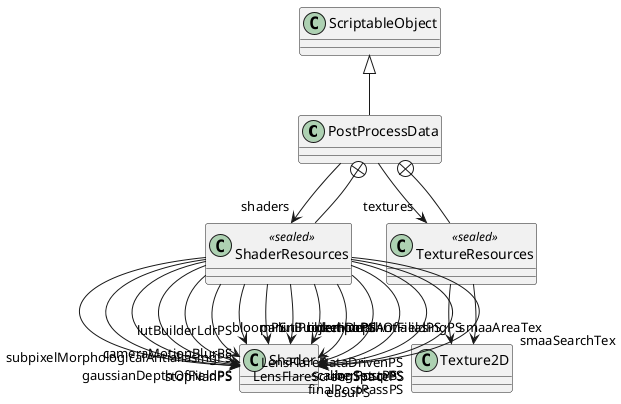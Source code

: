 @startuml
class PostProcessData {
}
class ShaderResources <<sealed>> {
}
class TextureResources <<sealed>> {
}
ScriptableObject <|-- PostProcessData
PostProcessData --> "shaders" ShaderResources
PostProcessData --> "textures" TextureResources
PostProcessData +-- ShaderResources
ShaderResources --> "stopNanPS" Shader
ShaderResources --> "subpixelMorphologicalAntialiasingPS" Shader
ShaderResources --> "gaussianDepthOfFieldPS" Shader
ShaderResources --> "bokehDepthOfFieldPS" Shader
ShaderResources --> "cameraMotionBlurPS" Shader
ShaderResources --> "paniniProjectionPS" Shader
ShaderResources --> "lutBuilderLdrPS" Shader
ShaderResources --> "lutBuilderHdrPS" Shader
ShaderResources --> "bloomPS" Shader
ShaderResources --> "temporalAntialiasingPS" Shader
ShaderResources --> "LensFlareDataDrivenPS" Shader
ShaderResources --> "LensFlareScreenSpacePS" Shader
ShaderResources --> "scalingSetupPS" Shader
ShaderResources --> "easuPS" Shader
ShaderResources --> "uberPostPS" Shader
ShaderResources --> "finalPostPassPS" Shader
PostProcessData +-- TextureResources
TextureResources --> "smaaAreaTex" Texture2D
TextureResources --> "smaaSearchTex" Texture2D
@enduml
